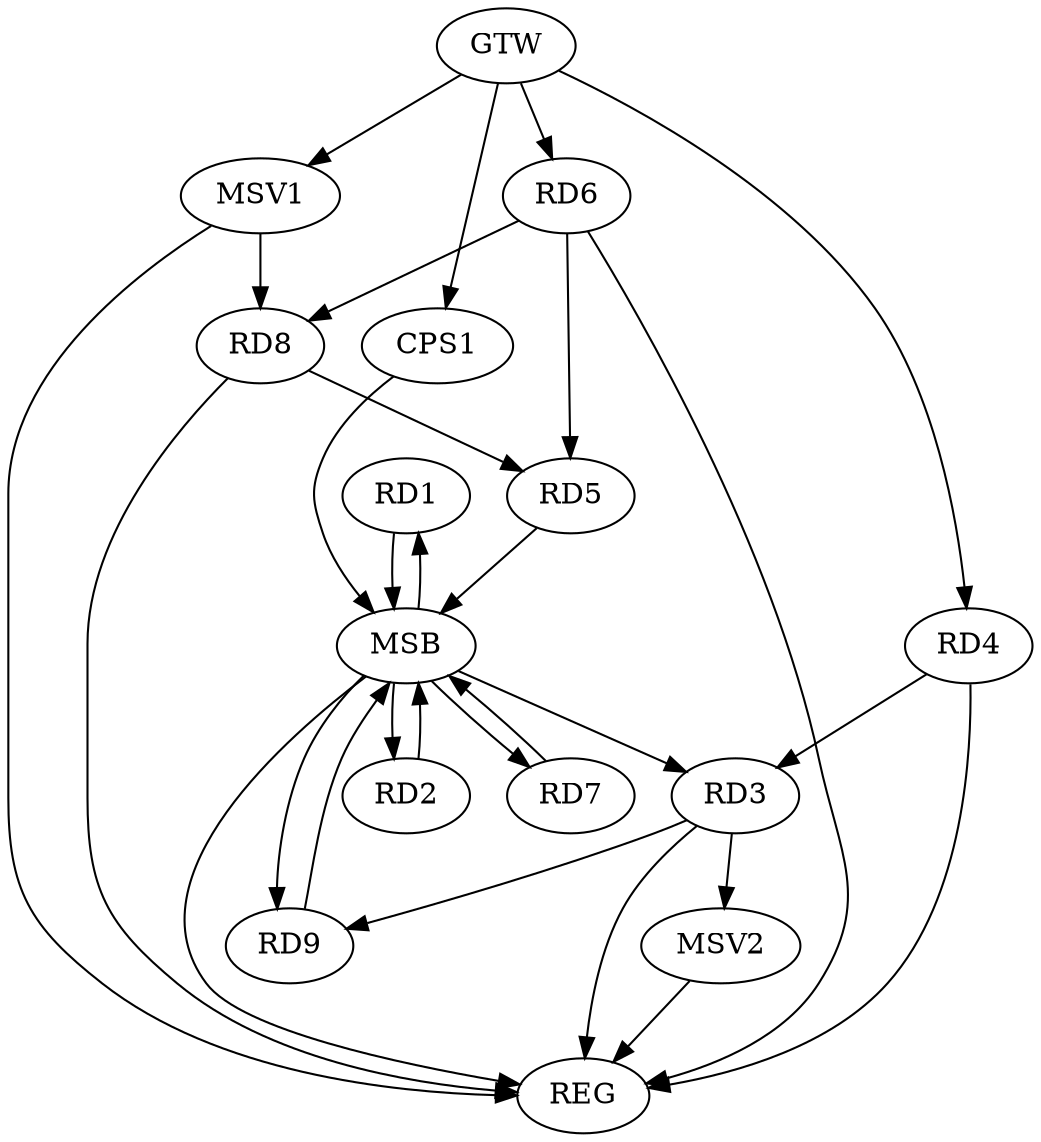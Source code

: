 strict digraph G {
  RD1 [ label="RD1" ];
  RD2 [ label="RD2" ];
  RD3 [ label="RD3" ];
  RD4 [ label="RD4" ];
  RD5 [ label="RD5" ];
  RD6 [ label="RD6" ];
  RD7 [ label="RD7" ];
  RD8 [ label="RD8" ];
  RD9 [ label="RD9" ];
  CPS1 [ label="CPS1" ];
  GTW [ label="GTW" ];
  REG [ label="REG" ];
  MSB [ label="MSB" ];
  MSV1 [ label="MSV1" ];
  MSV2 [ label="MSV2" ];
  RD4 -> RD3;
  RD3 -> RD9;
  RD6 -> RD5;
  RD8 -> RD5;
  RD6 -> RD8;
  GTW -> RD4;
  GTW -> RD6;
  GTW -> CPS1;
  RD3 -> REG;
  RD4 -> REG;
  RD6 -> REG;
  RD8 -> REG;
  RD1 -> MSB;
  MSB -> REG;
  RD2 -> MSB;
  RD5 -> MSB;
  MSB -> RD2;
  MSB -> RD3;
  RD7 -> MSB;
  RD9 -> MSB;
  CPS1 -> MSB;
  MSB -> RD1;
  MSB -> RD7;
  MSB -> RD9;
  MSV1 -> RD8;
  GTW -> MSV1;
  MSV1 -> REG;
  RD3 -> MSV2;
  MSV2 -> REG;
}

